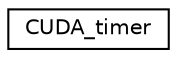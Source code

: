 digraph "Graphical Class Hierarchy"
{
 // INTERACTIVE_SVG=YES
  edge [fontname="Helvetica",fontsize="10",labelfontname="Helvetica",labelfontsize="10"];
  node [fontname="Helvetica",fontsize="10",shape=record];
  rankdir="LR";
  Node1 [label="CUDA_timer",height=0.2,width=0.4,color="black", fillcolor="white", style="filled",URL="$class_c_u_d_a__timer.html"];
}
